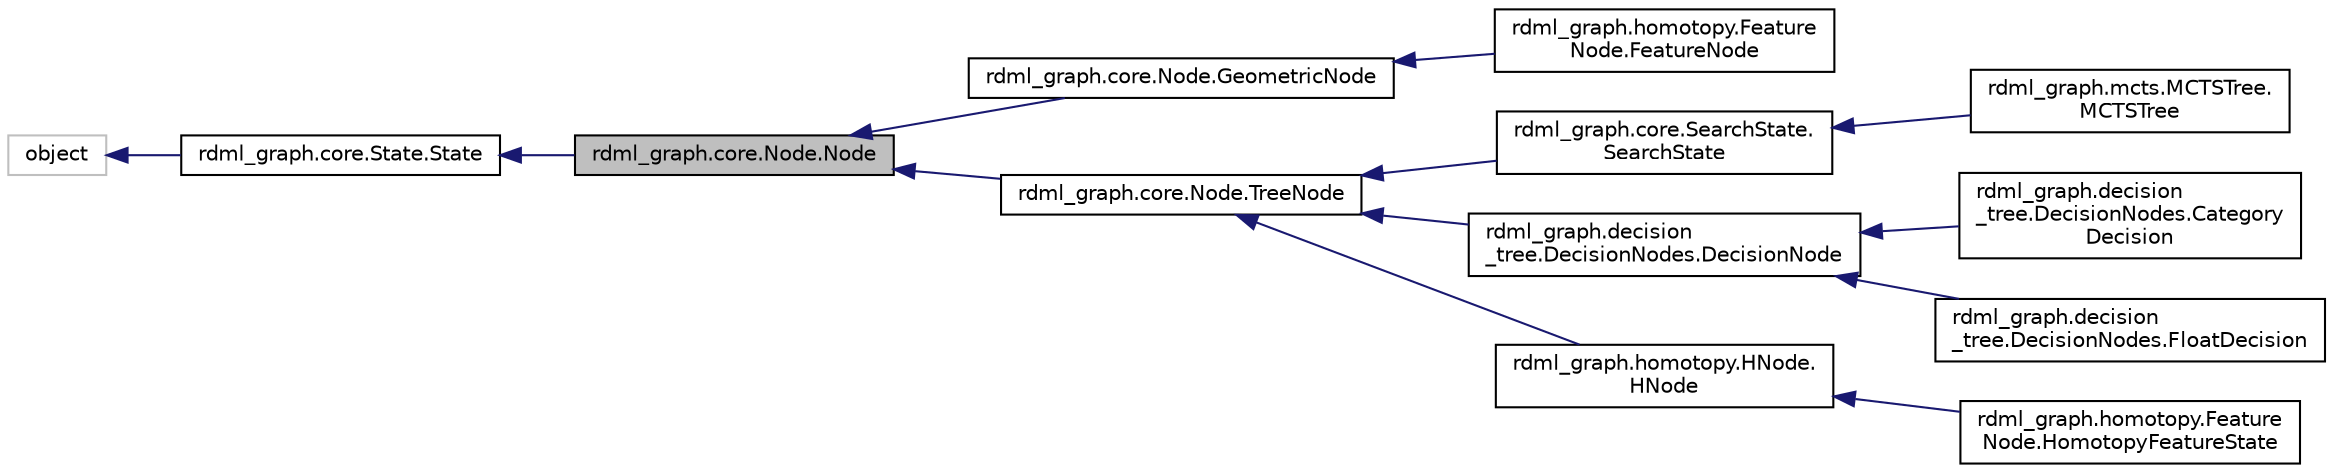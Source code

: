 digraph "rdml_graph.core.Node.Node"
{
 // LATEX_PDF_SIZE
  edge [fontname="Helvetica",fontsize="10",labelfontname="Helvetica",labelfontsize="10"];
  node [fontname="Helvetica",fontsize="10",shape=record];
  rankdir="LR";
  Node1 [label="rdml_graph.core.Node.Node",height=0.2,width=0.4,color="black", fillcolor="grey75", style="filled", fontcolor="black",tooltip="Node class for a node of a graph structure."];
  Node2 -> Node1 [dir="back",color="midnightblue",fontsize="10",style="solid",fontname="Helvetica"];
  Node2 [label="rdml_graph.core.State.State",height=0.2,width=0.4,color="black", fillcolor="white", style="filled",URL="$classrdml__graph_1_1core_1_1State_1_1State.html",tooltip="The generic State object for searches."];
  Node3 -> Node2 [dir="back",color="midnightblue",fontsize="10",style="solid",fontname="Helvetica"];
  Node3 [label="object",height=0.2,width=0.4,color="grey75", fillcolor="white", style="filled",tooltip=" "];
  Node1 -> Node4 [dir="back",color="midnightblue",fontsize="10",style="solid",fontname="Helvetica"];
  Node4 [label="rdml_graph.core.Node.GeometricNode",height=0.2,width=0.4,color="black", fillcolor="white", style="filled",URL="$classrdml__graph_1_1core_1_1Node_1_1GeometricNode.html",tooltip="GeometricNode that includes a geometric point as part of the node as well as the graph structure."];
  Node4 -> Node5 [dir="back",color="midnightblue",fontsize="10",style="solid",fontname="Helvetica"];
  Node5 [label="rdml_graph.homotopy.Feature\lNode.FeatureNode",height=0.2,width=0.4,color="black", fillcolor="white", style="filled",URL="$classrdml__graph_1_1homotopy_1_1FeatureNode_1_1FeatureNode.html",tooltip=" "];
  Node1 -> Node6 [dir="back",color="midnightblue",fontsize="10",style="solid",fontname="Helvetica"];
  Node6 [label="rdml_graph.core.Node.TreeNode",height=0.2,width=0.4,color="black", fillcolor="white", style="filled",URL="$classrdml__graph_1_1core_1_1Node_1_1TreeNode.html",tooltip="TreeNode class This class extends node with an additional pointer to it's parent for easy traversal."];
  Node6 -> Node7 [dir="back",color="midnightblue",fontsize="10",style="solid",fontname="Helvetica"];
  Node7 [label="rdml_graph.core.SearchState.\lSearchState",height=0.2,width=0.4,color="black", fillcolor="white", style="filled",URL="$classrdml__graph_1_1core_1_1SearchState_1_1SearchState.html",tooltip=" "];
  Node7 -> Node8 [dir="back",color="midnightblue",fontsize="10",style="solid",fontname="Helvetica"];
  Node8 [label="rdml_graph.mcts.MCTSTree.\lMCTSTree",height=0.2,width=0.4,color="black", fillcolor="white", style="filled",URL="$classrdml__graph_1_1mcts_1_1MCTSTree_1_1MCTSTree.html",tooltip="MCTSTree The search tree for MCTS."];
  Node6 -> Node9 [dir="back",color="midnightblue",fontsize="10",style="solid",fontname="Helvetica"];
  Node9 [label="rdml_graph.decision\l_tree.DecisionNodes.DecisionNode",height=0.2,width=0.4,color="black", fillcolor="white", style="filled",URL="$classrdml__graph_1_1decision__tree_1_1DecisionNodes_1_1DecisionNode.html",tooltip="While it currently does nothing, this leaves me with the option to add something to all decision node..."];
  Node9 -> Node10 [dir="back",color="midnightblue",fontsize="10",style="solid",fontname="Helvetica"];
  Node10 [label="rdml_graph.decision\l_tree.DecisionNodes.Category\lDecision",height=0.2,width=0.4,color="black", fillcolor="white", style="filled",URL="$classrdml__graph_1_1decision__tree_1_1DecisionNodes_1_1CategoryDecision.html",tooltip=" "];
  Node9 -> Node11 [dir="back",color="midnightblue",fontsize="10",style="solid",fontname="Helvetica"];
  Node11 [label="rdml_graph.decision\l_tree.DecisionNodes.FloatDecision",height=0.2,width=0.4,color="black", fillcolor="white", style="filled",URL="$classrdml__graph_1_1decision__tree_1_1DecisionNodes_1_1FloatDecision.html",tooltip="A bi-decision decision node All values greater than value are in the second edge."];
  Node6 -> Node12 [dir="back",color="midnightblue",fontsize="10",style="solid",fontname="Helvetica"];
  Node12 [label="rdml_graph.homotopy.HNode.\lHNode",height=0.2,width=0.4,color="black", fillcolor="white", style="filled",URL="$classrdml__graph_1_1homotopy_1_1HNode_1_1HNode.html",tooltip=" "];
  Node12 -> Node13 [dir="back",color="midnightblue",fontsize="10",style="solid",fontname="Helvetica"];
  Node13 [label="rdml_graph.homotopy.Feature\lNode.HomotopyFeatureState",height=0.2,width=0.4,color="black", fillcolor="white", style="filled",URL="$classrdml__graph_1_1homotopy_1_1FeatureNode_1_1HomotopyFeatureState.html",tooltip="A state that incapsulates the set of states of Homotopy and features."];
}
